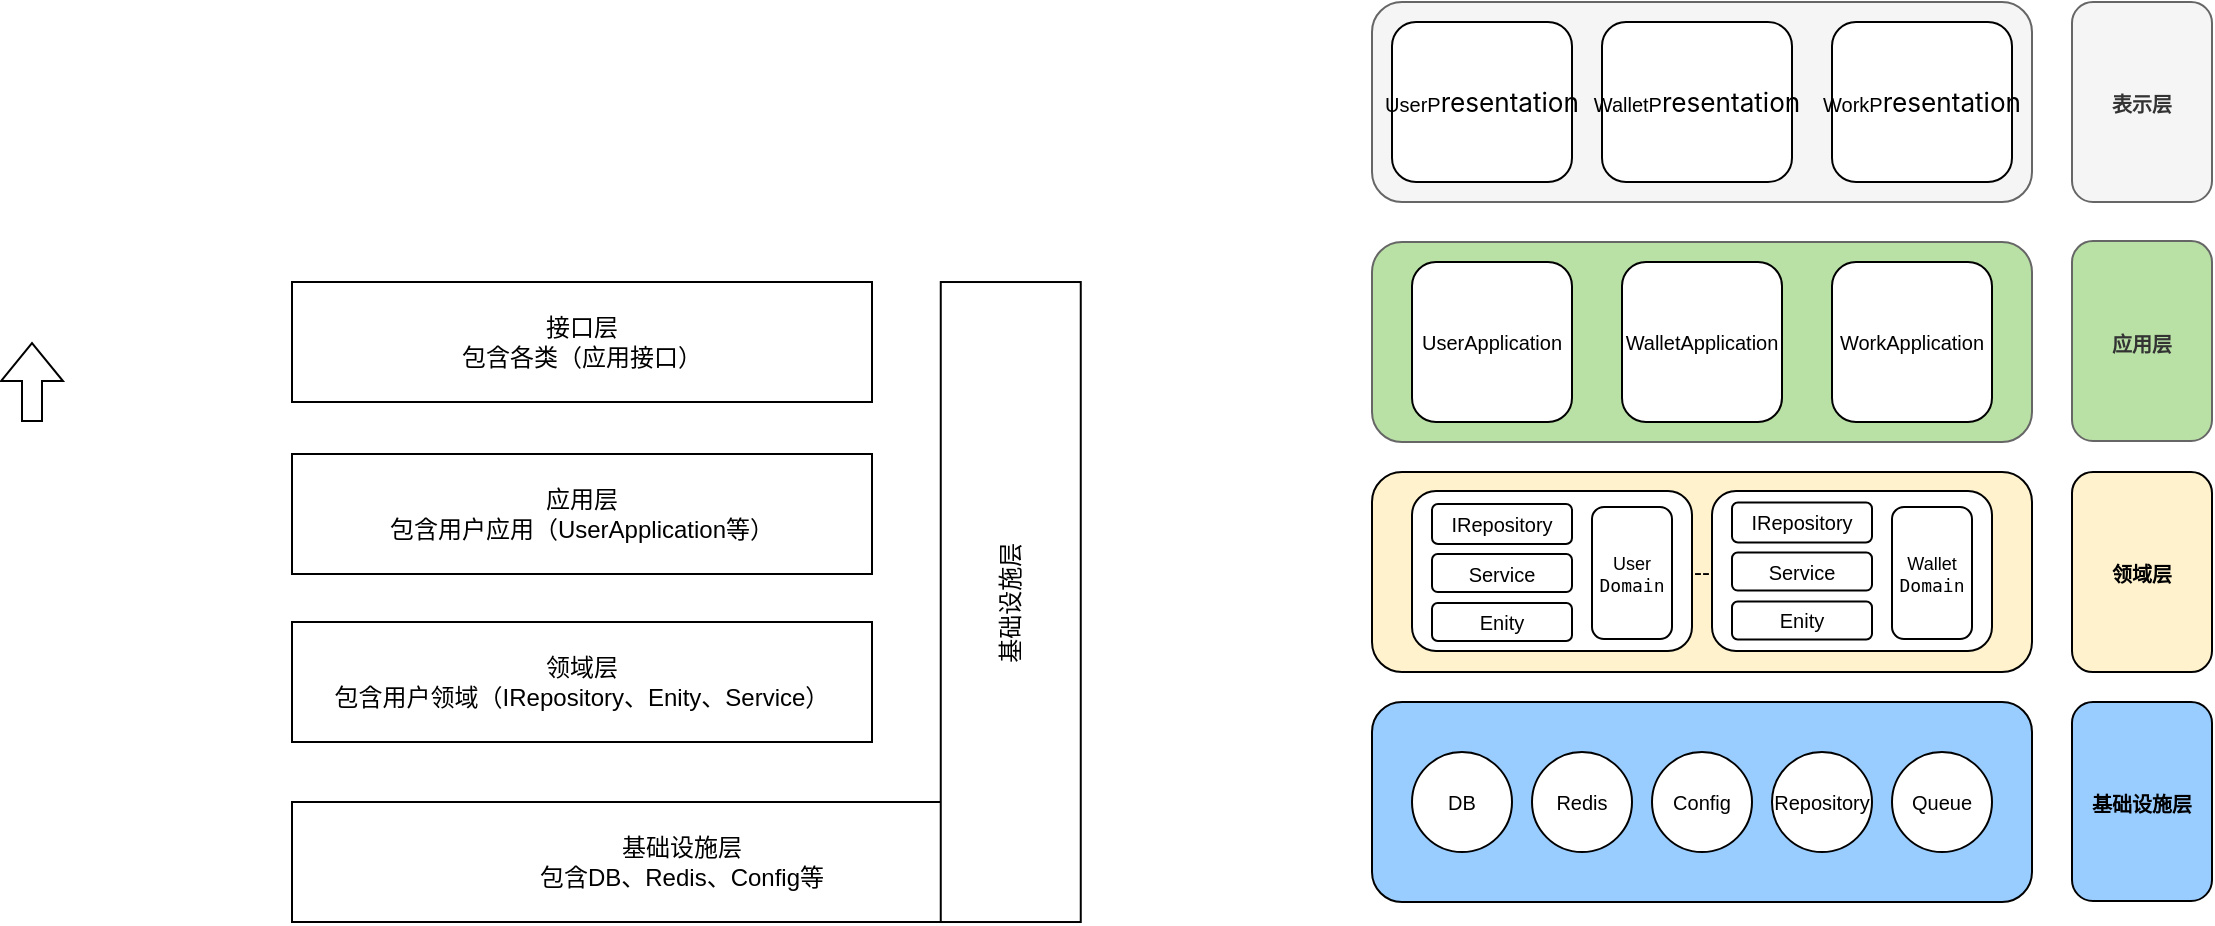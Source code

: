 <mxfile version="24.1.0" type="device">
  <diagram name="Page-1" id="-7N9URdHmehw-3D6zgUb">
    <mxGraphModel dx="935" dy="709" grid="1" gridSize="10" guides="1" tooltips="1" connect="1" arrows="1" fold="1" page="1" pageScale="1" pageWidth="850" pageHeight="1100" math="0" shadow="0">
      <root>
        <mxCell id="0" />
        <mxCell id="1" parent="0" />
        <mxCell id="ov3V7qwJOUjR4YtO758n-13" value="&lt;div&gt;&lt;br&gt;&lt;/div&gt;" style="rounded=1;whiteSpace=wrap;html=1;fillColor=#99CCFF;strokeColor=#000000;" vertex="1" parent="1">
          <mxGeometry x="850" y="840" width="330" height="100" as="geometry" />
        </mxCell>
        <mxCell id="ov3V7qwJOUjR4YtO758n-1" value="基础设施层&lt;div&gt;包含DB、Redis、Config等&lt;/div&gt;" style="rounded=0;whiteSpace=wrap;html=1;" vertex="1" parent="1">
          <mxGeometry x="310" y="890" width="390" height="60" as="geometry" />
        </mxCell>
        <mxCell id="ov3V7qwJOUjR4YtO758n-2" value="领域层&lt;br&gt;包含用户领域（IRepository、Enity、Service）" style="rounded=0;whiteSpace=wrap;html=1;" vertex="1" parent="1">
          <mxGeometry x="310" y="800" width="290" height="60" as="geometry" />
        </mxCell>
        <mxCell id="ov3V7qwJOUjR4YtO758n-3" value="应用层&lt;div&gt;包含用户应用（UserApplication等）&lt;/div&gt;" style="rounded=0;whiteSpace=wrap;html=1;" vertex="1" parent="1">
          <mxGeometry x="310" y="716" width="290" height="60" as="geometry" />
        </mxCell>
        <mxCell id="ov3V7qwJOUjR4YtO758n-4" value="接口层&lt;br&gt;包含各类（应用接口）" style="rounded=0;whiteSpace=wrap;html=1;" vertex="1" parent="1">
          <mxGeometry x="310" y="630" width="290" height="60" as="geometry" />
        </mxCell>
        <mxCell id="ov3V7qwJOUjR4YtO758n-7" value="基础设施层" style="rounded=0;whiteSpace=wrap;html=1;rotation=-90;" vertex="1" parent="1">
          <mxGeometry x="509.38" y="755.01" width="320" height="70" as="geometry" />
        </mxCell>
        <mxCell id="ov3V7qwJOUjR4YtO758n-8" value="" style="shape=flexArrow;endArrow=classic;html=1;rounded=0;" edge="1" parent="1">
          <mxGeometry width="50" height="50" relative="1" as="geometry">
            <mxPoint x="180" y="700" as="sourcePoint" />
            <mxPoint x="180" y="660" as="targetPoint" />
          </mxGeometry>
        </mxCell>
        <mxCell id="ov3V7qwJOUjR4YtO758n-9" value="&lt;font style=&quot;font-size: 10px;&quot;&gt;DB&lt;/font&gt;" style="ellipse;whiteSpace=wrap;html=1;aspect=fixed;" vertex="1" parent="1">
          <mxGeometry x="870" y="865" width="50" height="50" as="geometry" />
        </mxCell>
        <mxCell id="ov3V7qwJOUjR4YtO758n-10" value="&lt;font style=&quot;font-size: 10px;&quot;&gt;Redis&lt;/font&gt;" style="ellipse;whiteSpace=wrap;html=1;aspect=fixed;" vertex="1" parent="1">
          <mxGeometry x="930" y="865" width="50" height="50" as="geometry" />
        </mxCell>
        <mxCell id="ov3V7qwJOUjR4YtO758n-11" value="&lt;font style=&quot;font-size: 10px;&quot;&gt;Config&lt;/font&gt;" style="ellipse;whiteSpace=wrap;html=1;aspect=fixed;" vertex="1" parent="1">
          <mxGeometry x="990" y="865" width="50" height="50" as="geometry" />
        </mxCell>
        <mxCell id="ov3V7qwJOUjR4YtO758n-12" value="&lt;font style=&quot;font-size: 10px;&quot;&gt;Repository&lt;/font&gt;" style="ellipse;whiteSpace=wrap;html=1;aspect=fixed;" vertex="1" parent="1">
          <mxGeometry x="1050" y="865" width="50" height="50" as="geometry" />
        </mxCell>
        <mxCell id="ov3V7qwJOUjR4YtO758n-14" value="&lt;div&gt;/*--------------------------------&lt;/div&gt;" style="rounded=1;whiteSpace=wrap;html=1;fillColor=#fff2cc;strokeColor=#000000;" vertex="1" parent="1">
          <mxGeometry x="850" y="725.01" width="330" height="100" as="geometry" />
        </mxCell>
        <mxCell id="ov3V7qwJOUjR4YtO758n-16" value="" style="rounded=1;whiteSpace=wrap;html=1;" vertex="1" parent="1">
          <mxGeometry x="870" y="734.52" width="140" height="80" as="geometry" />
        </mxCell>
        <mxCell id="ov3V7qwJOUjR4YtO758n-17" value="&lt;font style=&quot;font-size: 10px;&quot;&gt;IRepository&lt;/font&gt;" style="rounded=1;whiteSpace=wrap;html=1;" vertex="1" parent="1">
          <mxGeometry x="880" y="741.03" width="70" height="20" as="geometry" />
        </mxCell>
        <mxCell id="ov3V7qwJOUjR4YtO758n-18" value="&lt;font style=&quot;font-size: 10px;&quot;&gt;Service&lt;/font&gt;" style="rounded=1;whiteSpace=wrap;html=1;" vertex="1" parent="1">
          <mxGeometry x="880" y="766.03" width="70" height="18.99" as="geometry" />
        </mxCell>
        <mxCell id="ov3V7qwJOUjR4YtO758n-19" value="&lt;font style=&quot;font-size: 10px;&quot;&gt;Enity&lt;/font&gt;" style="rounded=1;whiteSpace=wrap;html=1;" vertex="1" parent="1">
          <mxGeometry x="880" y="790.51" width="70" height="18.99" as="geometry" />
        </mxCell>
        <mxCell id="ov3V7qwJOUjR4YtO758n-20" value="&lt;div&gt;&lt;br&gt;&lt;/div&gt;" style="rounded=1;whiteSpace=wrap;html=1;fillColor=#B9E0A5;fontColor=#333333;strokeColor=#666666;" vertex="1" parent="1">
          <mxGeometry x="850" y="610" width="330" height="100" as="geometry" />
        </mxCell>
        <mxCell id="ov3V7qwJOUjR4YtO758n-22" value="&lt;font style=&quot;font-size: 10px;&quot;&gt;UserApplication&lt;/font&gt;" style="rounded=1;whiteSpace=wrap;html=1;" vertex="1" parent="1">
          <mxGeometry x="870" y="620" width="80" height="80" as="geometry" />
        </mxCell>
        <mxCell id="ov3V7qwJOUjR4YtO758n-23" value="&lt;font style=&quot;font-size: 10px;&quot;&gt;WalletApplication&lt;/font&gt;" style="rounded=1;whiteSpace=wrap;html=1;" vertex="1" parent="1">
          <mxGeometry x="975" y="620" width="80" height="80" as="geometry" />
        </mxCell>
        <mxCell id="ov3V7qwJOUjR4YtO758n-24" value="&lt;font style=&quot;font-size: 10px;&quot;&gt;WorkApplication&lt;/font&gt;" style="rounded=1;whiteSpace=wrap;html=1;" vertex="1" parent="1">
          <mxGeometry x="1080" y="620" width="80" height="80" as="geometry" />
        </mxCell>
        <mxCell id="ov3V7qwJOUjR4YtO758n-28" value="&lt;div style=&quot;&quot;&gt;&lt;pre style=&quot;font-family: &amp;quot;JetBrains Mono&amp;quot;, monospace;&quot;&gt;&lt;span style=&quot;font-family: Helvetica; white-space: normal;&quot;&gt;&lt;font style=&quot;font-size: 10px;&quot;&gt;&lt;b&gt;基础设施层&lt;/b&gt;&lt;/font&gt;&lt;/span&gt;&lt;span style=&quot;font-size: 9.8pt;&quot;&gt;&lt;br&gt;&lt;/span&gt;&lt;/pre&gt;&lt;/div&gt;" style="rounded=1;whiteSpace=wrap;html=1;fillColor=#99CCFF;strokeColor=#000000;" vertex="1" parent="1">
          <mxGeometry x="1200" y="840" width="70" height="99.52" as="geometry" />
        </mxCell>
        <mxCell id="ov3V7qwJOUjR4YtO758n-29" value="&lt;div style=&quot;&quot;&gt;&lt;pre style=&quot;font-family: &amp;quot;JetBrains Mono&amp;quot;, monospace;&quot;&gt;&lt;span style=&quot;font-family: Helvetica; white-space: normal;&quot;&gt;&lt;font style=&quot;font-size: 10px;&quot;&gt;&lt;b&gt;领域层&lt;/b&gt;&lt;/font&gt;&lt;/span&gt;&lt;span style=&quot;font-size: 9.8pt;&quot;&gt;&lt;br&gt;&lt;/span&gt;&lt;/pre&gt;&lt;/div&gt;" style="rounded=1;whiteSpace=wrap;html=1;fillColor=#fff2cc;strokeColor=#000000;" vertex="1" parent="1">
          <mxGeometry x="1200" y="725.04" width="70" height="100" as="geometry" />
        </mxCell>
        <mxCell id="ov3V7qwJOUjR4YtO758n-30" value="&lt;div style=&quot;&quot;&gt;&lt;pre style=&quot;font-family: &amp;quot;JetBrains Mono&amp;quot;, monospace;&quot;&gt;&lt;span style=&quot;font-family: Helvetica; white-space: normal;&quot;&gt;&lt;font style=&quot;font-size: 10px;&quot;&gt;&lt;b&gt;应用层&lt;/b&gt;&lt;/font&gt;&lt;/span&gt;&lt;span style=&quot;font-size: 9.8pt;&quot;&gt;&lt;br&gt;&lt;/span&gt;&lt;/pre&gt;&lt;/div&gt;" style="rounded=1;whiteSpace=wrap;html=1;fillColor=#B9E0A5;fontColor=#333333;strokeColor=#666666;" vertex="1" parent="1">
          <mxGeometry x="1200" y="609.52" width="70" height="100" as="geometry" />
        </mxCell>
        <mxCell id="ov3V7qwJOUjR4YtO758n-31" value="&lt;div style=&quot;font-size: 9px;&quot;&gt;&lt;pre style=&quot;font-family: &amp;quot;JetBrains Mono&amp;quot;, monospace;&quot;&gt;&lt;span style=&quot;font-family: Helvetica; white-space: normal;&quot;&gt;User&lt;br&gt;&lt;/span&gt;Domain&lt;/pre&gt;&lt;/div&gt;" style="rounded=1;whiteSpace=wrap;html=1;" vertex="1" parent="1">
          <mxGeometry x="960" y="742.52" width="40" height="66.01" as="geometry" />
        </mxCell>
        <mxCell id="ov3V7qwJOUjR4YtO758n-35" value="" style="rounded=1;whiteSpace=wrap;html=1;" vertex="1" parent="1">
          <mxGeometry x="1020" y="734.52" width="140" height="80" as="geometry" />
        </mxCell>
        <mxCell id="ov3V7qwJOUjR4YtO758n-33" value="&lt;div style=&quot;font-size: 9px;&quot;&gt;&lt;pre style=&quot;font-family: &amp;quot;JetBrains Mono&amp;quot;, monospace;&quot;&gt;&lt;span style=&quot;font-family: Helvetica; white-space: normal;&quot;&gt;Wallet&lt;br&gt;&lt;/span&gt;Domain&lt;/pre&gt;&lt;/div&gt;" style="rounded=1;whiteSpace=wrap;html=1;" vertex="1" parent="1">
          <mxGeometry x="1110" y="742.52" width="40" height="66.01" as="geometry" />
        </mxCell>
        <mxCell id="ov3V7qwJOUjR4YtO758n-36" value="&lt;font style=&quot;font-size: 10px;&quot;&gt;IRepository&lt;/font&gt;" style="rounded=1;whiteSpace=wrap;html=1;" vertex="1" parent="1">
          <mxGeometry x="1030" y="740.28" width="70" height="20" as="geometry" />
        </mxCell>
        <mxCell id="ov3V7qwJOUjR4YtO758n-37" value="&lt;font style=&quot;font-size: 10px;&quot;&gt;Service&lt;/font&gt;" style="rounded=1;whiteSpace=wrap;html=1;" vertex="1" parent="1">
          <mxGeometry x="1030" y="765.28" width="70" height="18.99" as="geometry" />
        </mxCell>
        <mxCell id="ov3V7qwJOUjR4YtO758n-38" value="&lt;font style=&quot;font-size: 10px;&quot;&gt;Enity&lt;/font&gt;" style="rounded=1;whiteSpace=wrap;html=1;" vertex="1" parent="1">
          <mxGeometry x="1030" y="789.76" width="70" height="18.99" as="geometry" />
        </mxCell>
        <mxCell id="ov3V7qwJOUjR4YtO758n-39" value="&lt;span style=&quot;font-size: 10px;&quot;&gt;Queue&lt;/span&gt;" style="ellipse;whiteSpace=wrap;html=1;aspect=fixed;" vertex="1" parent="1">
          <mxGeometry x="1110" y="865" width="50" height="50" as="geometry" />
        </mxCell>
        <mxCell id="ov3V7qwJOUjR4YtO758n-40" value="&lt;div&gt;&lt;br&gt;&lt;/div&gt;" style="rounded=1;whiteSpace=wrap;html=1;fillColor=#f5f5f5;fontColor=#333333;strokeColor=#666666;" vertex="1" parent="1">
          <mxGeometry x="850" y="490" width="330" height="100" as="geometry" />
        </mxCell>
        <mxCell id="ov3V7qwJOUjR4YtO758n-41" value="&lt;font style=&quot;font-size: 10px;&quot;&gt;UserP&lt;/font&gt;&lt;span style=&quot;font-family: Inter; font-size: 9.8pt;&quot;&gt;resentation&lt;/span&gt;" style="rounded=1;whiteSpace=wrap;html=1;labelBackgroundColor=none;fontColor=#000000;" vertex="1" parent="1">
          <mxGeometry x="860" y="500" width="90" height="80" as="geometry" />
        </mxCell>
        <mxCell id="ov3V7qwJOUjR4YtO758n-42" value="&lt;font style=&quot;font-size: 10px;&quot;&gt;WalletP&lt;/font&gt;&lt;span style=&quot;font-family: Inter; font-size: 9.8pt;&quot;&gt;resentation&lt;/span&gt;" style="rounded=1;whiteSpace=wrap;html=1;labelBackgroundColor=none;fontColor=#000000;" vertex="1" parent="1">
          <mxGeometry x="965" y="500" width="95" height="80" as="geometry" />
        </mxCell>
        <mxCell id="ov3V7qwJOUjR4YtO758n-43" value="&lt;font style=&quot;font-size: 10px;&quot;&gt;WorkP&lt;/font&gt;&lt;span style=&quot;font-family: Inter; font-size: 9.8pt;&quot;&gt;resentation&lt;/span&gt;" style="rounded=1;whiteSpace=wrap;html=1;labelBackgroundColor=none;fontColor=#000000;" vertex="1" parent="1">
          <mxGeometry x="1080" y="500" width="90" height="80" as="geometry" />
        </mxCell>
        <mxCell id="ov3V7qwJOUjR4YtO758n-44" value="&lt;div style=&quot;&quot;&gt;&lt;pre style=&quot;font-family: &amp;quot;JetBrains Mono&amp;quot;, monospace;&quot;&gt;&lt;span style=&quot;font-family: Helvetica; white-space: normal;&quot;&gt;&lt;font style=&quot;font-size: 10px;&quot;&gt;&lt;b&gt;表示层&lt;/b&gt;&lt;/font&gt;&lt;/span&gt;&lt;span style=&quot;font-size: 9.8pt;&quot;&gt;&lt;br&gt;&lt;/span&gt;&lt;/pre&gt;&lt;/div&gt;" style="rounded=1;whiteSpace=wrap;html=1;fillColor=#f5f5f5;fontColor=#333333;strokeColor=#666666;" vertex="1" parent="1">
          <mxGeometry x="1200" y="490" width="70" height="100" as="geometry" />
        </mxCell>
      </root>
    </mxGraphModel>
  </diagram>
</mxfile>
